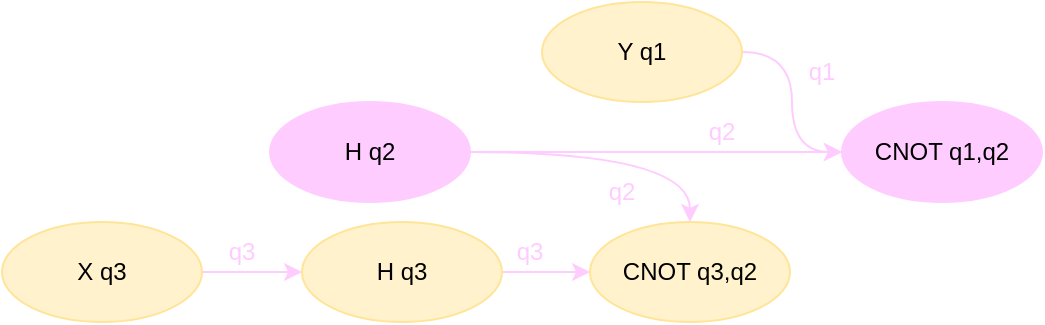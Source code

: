 <mxfile version="21.3.7" type="github">
  <diagram name="第 1 页" id="muWe0fv5W2X6z_nuNxD0">
    <mxGraphModel dx="965" dy="676" grid="1" gridSize="10" guides="1" tooltips="1" connect="1" arrows="1" fold="1" page="1" pageScale="1" pageWidth="827" pageHeight="1169" math="0" shadow="0">
      <root>
        <mxCell id="0" />
        <mxCell id="1" parent="0" />
        <mxCell id="j2DyYQ06WlmJjTM4UZrJ-32" value="q3" style="text;html=1;strokeColor=none;fillColor=none;align=center;verticalAlign=middle;whiteSpace=wrap;rounded=0;fontColor=#FFCCFF;" vertex="1" parent="1">
          <mxGeometry x="444" y="370" width="60" height="30" as="geometry" />
        </mxCell>
        <mxCell id="j2DyYQ06WlmJjTM4UZrJ-31" value="q3" style="text;html=1;strokeColor=none;fillColor=none;align=center;verticalAlign=middle;whiteSpace=wrap;rounded=0;fontColor=#FFCCFF;" vertex="1" parent="1">
          <mxGeometry x="300" y="370" width="60" height="30" as="geometry" />
        </mxCell>
        <mxCell id="j2DyYQ06WlmJjTM4UZrJ-6" value="q2" style="text;html=1;strokeColor=none;fillColor=none;align=center;verticalAlign=middle;whiteSpace=wrap;rounded=0;fontColor=#FFCCFF;" vertex="1" parent="1">
          <mxGeometry x="540" y="310" width="60" height="30" as="geometry" />
        </mxCell>
        <mxCell id="j2DyYQ06WlmJjTM4UZrJ-49" style="edgeStyle=orthogonalEdgeStyle;orthogonalLoop=1;jettySize=auto;html=1;exitX=1;exitY=0.5;exitDx=0;exitDy=0;entryX=0;entryY=0.5;entryDx=0;entryDy=0;curved=1;strokeColor=#FFCCFF;" edge="1" parent="1" source="j2DyYQ06WlmJjTM4UZrJ-22" target="j2DyYQ06WlmJjTM4UZrJ-23">
          <mxGeometry relative="1" as="geometry" />
        </mxCell>
        <mxCell id="j2DyYQ06WlmJjTM4UZrJ-50" style="edgeStyle=orthogonalEdgeStyle;orthogonalLoop=1;jettySize=auto;html=1;exitX=1;exitY=0.5;exitDx=0;exitDy=0;entryX=0.5;entryY=0;entryDx=0;entryDy=0;curved=1;strokeColor=#FFCCFF;" edge="1" parent="1" source="j2DyYQ06WlmJjTM4UZrJ-22" target="j2DyYQ06WlmJjTM4UZrJ-30">
          <mxGeometry relative="1" as="geometry" />
        </mxCell>
        <mxCell id="j2DyYQ06WlmJjTM4UZrJ-22" value="H q2" style="ellipse;whiteSpace=wrap;html=1;strokeColor=#FFCCFF;fillColor=#FFCCFF;" vertex="1" parent="1">
          <mxGeometry x="344" y="310" width="100" height="50" as="geometry" />
        </mxCell>
        <mxCell id="j2DyYQ06WlmJjTM4UZrJ-23" value="CNOT q1,q2" style="ellipse;whiteSpace=wrap;html=1;strokeColor=#FFCCFF;fillColor=#FFCCFF;" vertex="1" parent="1">
          <mxGeometry x="630" y="310" width="100" height="50" as="geometry" />
        </mxCell>
        <mxCell id="j2DyYQ06WlmJjTM4UZrJ-33" style="edgeStyle=orthogonalEdgeStyle;orthogonalLoop=1;jettySize=auto;html=1;exitX=1;exitY=0.5;exitDx=0;exitDy=0;entryX=0;entryY=0.5;entryDx=0;entryDy=0;curved=1;strokeColor=#FFCCFF;" edge="1" parent="1" source="j2DyYQ06WlmJjTM4UZrJ-25" target="j2DyYQ06WlmJjTM4UZrJ-23">
          <mxGeometry relative="1" as="geometry" />
        </mxCell>
        <mxCell id="j2DyYQ06WlmJjTM4UZrJ-25" value="Y q1" style="ellipse;whiteSpace=wrap;html=1;strokeColor=#FFE599;fillColor=#FFF2CC;" vertex="1" parent="1">
          <mxGeometry x="480" y="260" width="100" height="50" as="geometry" />
        </mxCell>
        <mxCell id="j2DyYQ06WlmJjTM4UZrJ-26" style="edgeStyle=orthogonalEdgeStyle;rounded=1;orthogonalLoop=1;jettySize=auto;html=1;exitX=1;exitY=0.5;exitDx=0;exitDy=0;entryX=0;entryY=0.5;entryDx=0;entryDy=0;strokeColor=#FFCCFF;" edge="1" parent="1" source="j2DyYQ06WlmJjTM4UZrJ-27" target="j2DyYQ06WlmJjTM4UZrJ-30">
          <mxGeometry relative="1" as="geometry" />
        </mxCell>
        <mxCell id="j2DyYQ06WlmJjTM4UZrJ-27" value="H q3" style="ellipse;whiteSpace=wrap;html=1;strokeColor=#FFE599;fillColor=#FFF2CC;" vertex="1" parent="1">
          <mxGeometry x="360" y="370" width="100" height="50" as="geometry" />
        </mxCell>
        <mxCell id="j2DyYQ06WlmJjTM4UZrJ-28" style="edgeStyle=orthogonalEdgeStyle;rounded=1;orthogonalLoop=1;jettySize=auto;html=1;exitX=1;exitY=0.5;exitDx=0;exitDy=0;entryX=0;entryY=0.5;entryDx=0;entryDy=0;strokeColor=#FFCCFF;" edge="1" parent="1" source="j2DyYQ06WlmJjTM4UZrJ-29" target="j2DyYQ06WlmJjTM4UZrJ-27">
          <mxGeometry relative="1" as="geometry" />
        </mxCell>
        <mxCell id="j2DyYQ06WlmJjTM4UZrJ-29" value="X q3" style="ellipse;whiteSpace=wrap;html=1;strokeColor=#FFE599;fillColor=#FFF2CC;" vertex="1" parent="1">
          <mxGeometry x="210" y="370" width="100" height="50" as="geometry" />
        </mxCell>
        <mxCell id="j2DyYQ06WlmJjTM4UZrJ-30" value="CNOT q3,q2" style="ellipse;whiteSpace=wrap;html=1;strokeColor=#FFE599;fillColor=#FFF2CC;" vertex="1" parent="1">
          <mxGeometry x="504" y="370" width="100" height="50" as="geometry" />
        </mxCell>
        <mxCell id="j2DyYQ06WlmJjTM4UZrJ-48" value="q1" style="text;html=1;strokeColor=none;fillColor=none;align=center;verticalAlign=middle;whiteSpace=wrap;rounded=0;fontColor=#FFCCFF;" vertex="1" parent="1">
          <mxGeometry x="590" y="280" width="60" height="30" as="geometry" />
        </mxCell>
        <mxCell id="j2DyYQ06WlmJjTM4UZrJ-51" value="q2" style="text;html=1;strokeColor=none;fillColor=none;align=center;verticalAlign=middle;whiteSpace=wrap;rounded=0;fontColor=#FFCCFF;" vertex="1" parent="1">
          <mxGeometry x="490" y="340" width="60" height="30" as="geometry" />
        </mxCell>
      </root>
    </mxGraphModel>
  </diagram>
</mxfile>
